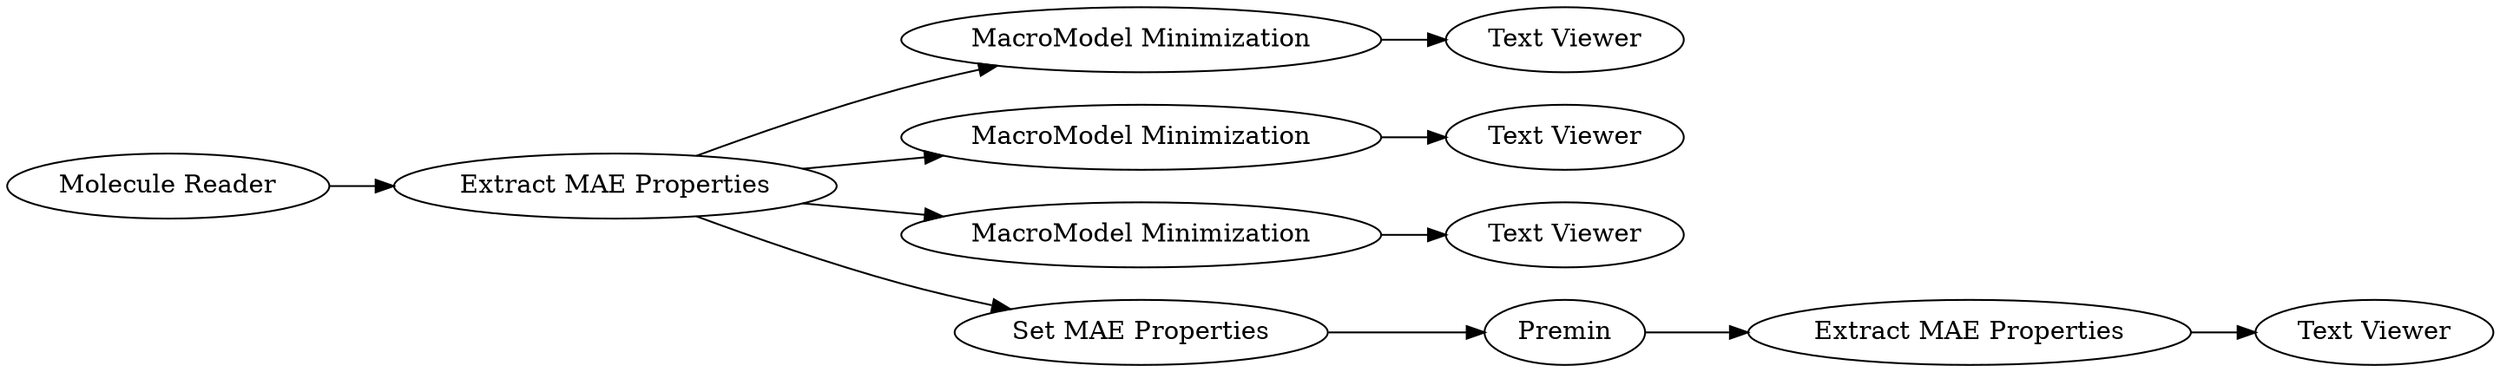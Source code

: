 digraph {
	"245022089234157387_165" [label="Text Viewer"]
	"245022089234157387_174" [label="MacroModel Minimization"]
	"245022089234157387_158" [label="Text Viewer"]
	"245022089234157387_176" [label="MacroModel Minimization"]
	"245022089234157387_160" [label="Extract MAE Properties"]
	"245022089234157387_175" [label="MacroModel Minimization"]
	"245022089234157387_177" [label="Molecule Reader"]
	"245022089234157387_157" [label="Text Viewer"]
	"245022089234157387_163" [label=Premin]
	"245022089234157387_173" [label="Text Viewer"]
	"245022089234157387_161" [label="Set MAE Properties"]
	"245022089234157387_164" [label="Extract MAE Properties"]
	"245022089234157387_176" -> "245022089234157387_158"
	"245022089234157387_175" -> "245022089234157387_157"
	"245022089234157387_177" -> "245022089234157387_160"
	"245022089234157387_164" -> "245022089234157387_165"
	"245022089234157387_161" -> "245022089234157387_163"
	"245022089234157387_160" -> "245022089234157387_176"
	"245022089234157387_174" -> "245022089234157387_173"
	"245022089234157387_160" -> "245022089234157387_174"
	"245022089234157387_163" -> "245022089234157387_164"
	"245022089234157387_160" -> "245022089234157387_175"
	"245022089234157387_160" -> "245022089234157387_161"
	rankdir=LR
}
